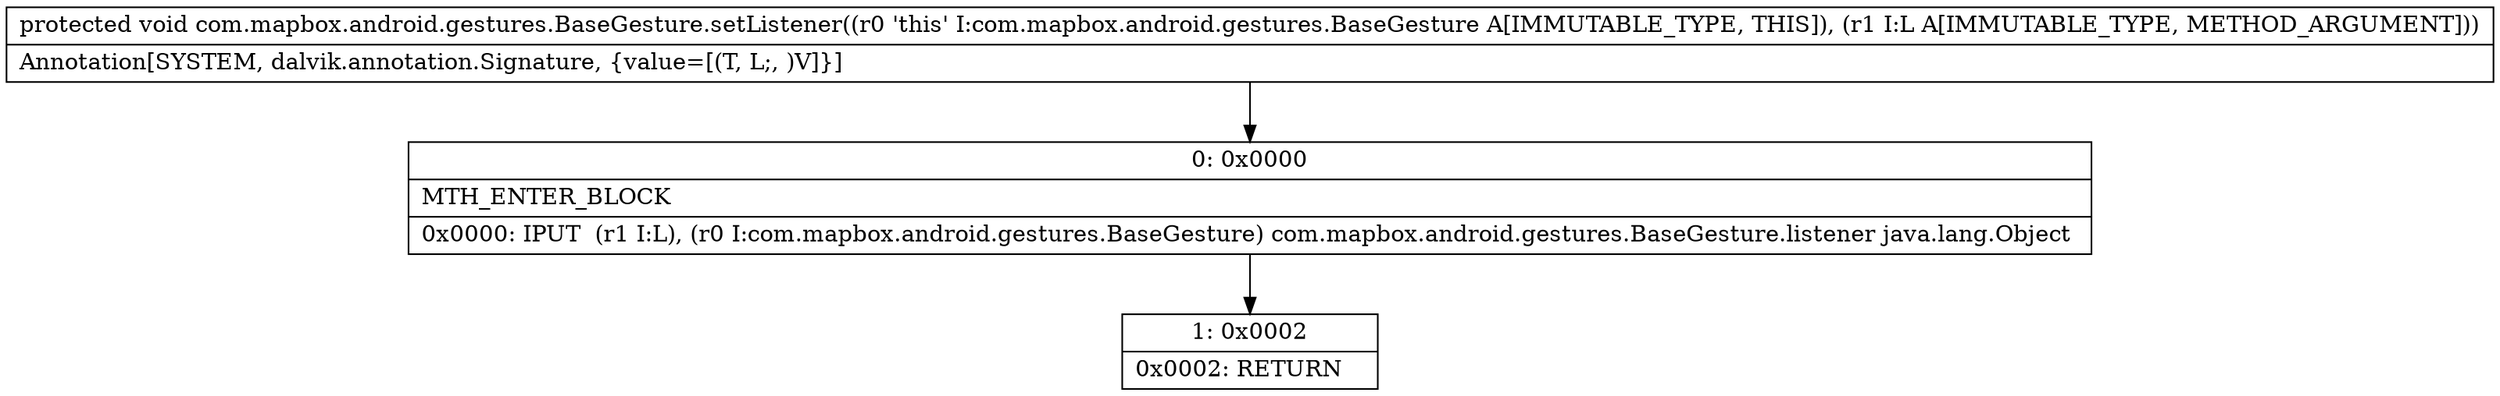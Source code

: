 digraph "CFG forcom.mapbox.android.gestures.BaseGesture.setListener(Ljava\/lang\/Object;)V" {
Node_0 [shape=record,label="{0\:\ 0x0000|MTH_ENTER_BLOCK\l|0x0000: IPUT  (r1 I:L), (r0 I:com.mapbox.android.gestures.BaseGesture) com.mapbox.android.gestures.BaseGesture.listener java.lang.Object \l}"];
Node_1 [shape=record,label="{1\:\ 0x0002|0x0002: RETURN   \l}"];
MethodNode[shape=record,label="{protected void com.mapbox.android.gestures.BaseGesture.setListener((r0 'this' I:com.mapbox.android.gestures.BaseGesture A[IMMUTABLE_TYPE, THIS]), (r1 I:L A[IMMUTABLE_TYPE, METHOD_ARGUMENT]))  | Annotation[SYSTEM, dalvik.annotation.Signature, \{value=[(T, L;, )V]\}]\l}"];
MethodNode -> Node_0;
Node_0 -> Node_1;
}

